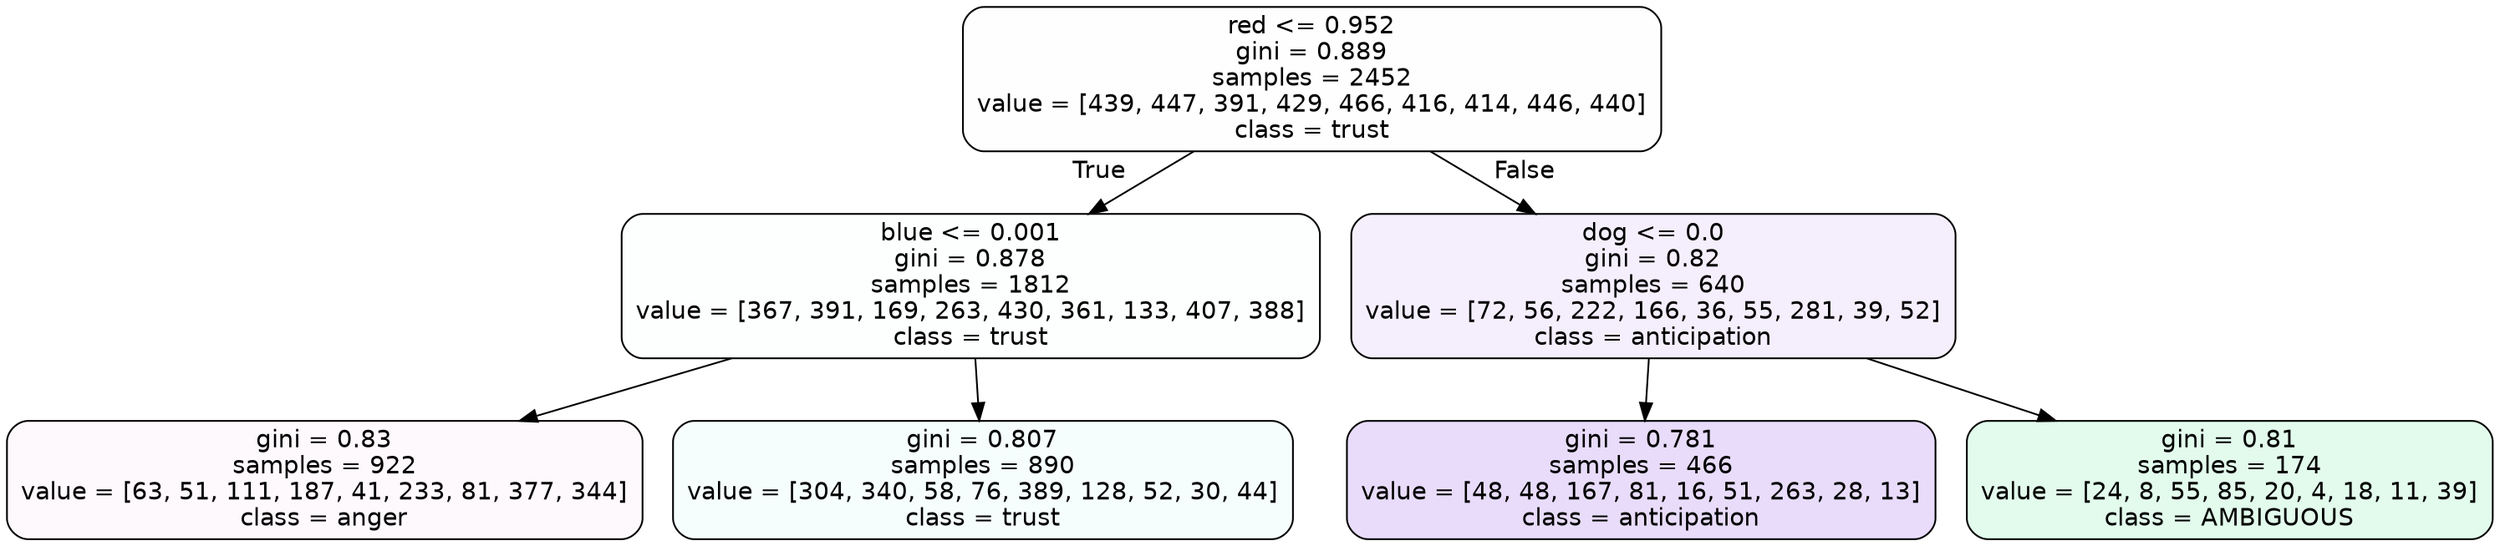 digraph Tree {
node [shape=box, style="filled, rounded", color="black", fontname=helvetica] ;
edge [fontname=helvetica] ;
0 [label="red <= 0.952\ngini = 0.889\nsamples = 2452\nvalue = [439, 447, 391, 429, 466, 416, 414, 446, 440]\nclass = trust", fillcolor="#39d7e501"] ;
1 [label="blue <= 0.001\ngini = 0.878\nsamples = 1812\nvalue = [367, 391, 169, 263, 430, 361, 133, 407, 388]\nclass = trust", fillcolor="#39d7e502"] ;
0 -> 1 [labeldistance=2.5, labelangle=45, headlabel="True"] ;
2 [label="gini = 0.83\nsamples = 922\nvalue = [63, 51, 111, 187, 41, 233, 81, 377, 344]\nclass = anger", fillcolor="#e539d707"] ;
1 -> 2 ;
3 [label="gini = 0.807\nsamples = 890\nvalue = [304, 340, 58, 76, 389, 128, 52, 30, 44]\nclass = trust", fillcolor="#39d7e50c"] ;
1 -> 3 ;
4 [label="dog <= 0.0\ngini = 0.82\nsamples = 640\nvalue = [72, 56, 222, 166, 36, 55, 281, 39, 52]\nclass = anticipation", fillcolor="#8139e514"] ;
0 -> 4 [labeldistance=2.5, labelangle=-45, headlabel="False"] ;
5 [label="gini = 0.781\nsamples = 466\nvalue = [48, 48, 167, 81, 16, 51, 263, 28, 13]\nclass = anticipation", fillcolor="#8139e52d"] ;
4 -> 5 ;
6 [label="gini = 0.81\nsamples = 174\nvalue = [24, 8, 55, 85, 20, 4, 18, 11, 39]\nclass = AMBIGUOUS", fillcolor="#39e58125"] ;
4 -> 6 ;
}